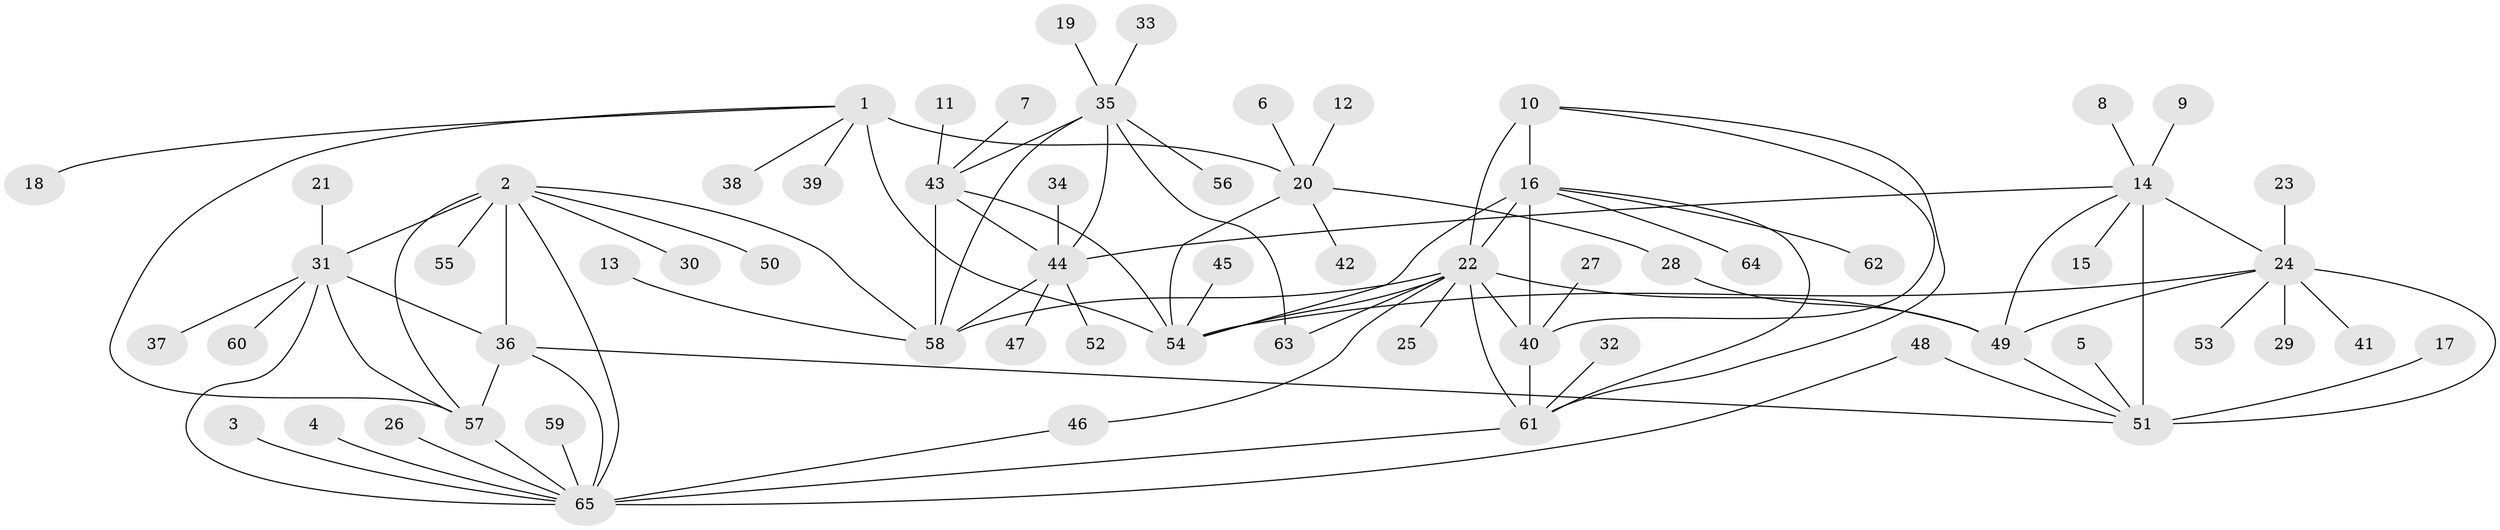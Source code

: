 // original degree distribution, {8: 0.05384615384615385, 7: 0.06153846153846154, 10: 0.038461538461538464, 9: 0.015384615384615385, 11: 0.023076923076923078, 14: 0.007692307692307693, 5: 0.015384615384615385, 12: 0.007692307692307693, 6: 0.007692307692307693, 2: 0.17692307692307693, 1: 0.5769230769230769, 3: 0.015384615384615385}
// Generated by graph-tools (version 1.1) at 2025/45/03/06/25 01:45:10]
// undirected, 65 vertices, 94 edges
graph export_dot {
graph [start="1"]
  node [color=gray90,style=filled];
  1;
  2;
  3;
  4;
  5;
  6;
  7;
  8;
  9;
  10;
  11;
  12;
  13;
  14;
  15;
  16;
  17;
  18;
  19;
  20;
  21;
  22;
  23;
  24;
  25;
  26;
  27;
  28;
  29;
  30;
  31;
  32;
  33;
  34;
  35;
  36;
  37;
  38;
  39;
  40;
  41;
  42;
  43;
  44;
  45;
  46;
  47;
  48;
  49;
  50;
  51;
  52;
  53;
  54;
  55;
  56;
  57;
  58;
  59;
  60;
  61;
  62;
  63;
  64;
  65;
  1 -- 18 [weight=1.0];
  1 -- 20 [weight=4.0];
  1 -- 38 [weight=1.0];
  1 -- 39 [weight=1.0];
  1 -- 54 [weight=4.0];
  1 -- 57 [weight=1.0];
  2 -- 30 [weight=1.0];
  2 -- 31 [weight=1.0];
  2 -- 36 [weight=2.0];
  2 -- 50 [weight=1.0];
  2 -- 55 [weight=1.0];
  2 -- 57 [weight=1.0];
  2 -- 58 [weight=1.0];
  2 -- 65 [weight=1.0];
  3 -- 65 [weight=1.0];
  4 -- 65 [weight=1.0];
  5 -- 51 [weight=1.0];
  6 -- 20 [weight=1.0];
  7 -- 43 [weight=1.0];
  8 -- 14 [weight=1.0];
  9 -- 14 [weight=1.0];
  10 -- 16 [weight=1.0];
  10 -- 22 [weight=2.0];
  10 -- 40 [weight=1.0];
  10 -- 61 [weight=1.0];
  11 -- 43 [weight=1.0];
  12 -- 20 [weight=1.0];
  13 -- 58 [weight=1.0];
  14 -- 15 [weight=1.0];
  14 -- 24 [weight=1.0];
  14 -- 44 [weight=1.0];
  14 -- 49 [weight=1.0];
  14 -- 51 [weight=3.0];
  16 -- 22 [weight=2.0];
  16 -- 40 [weight=1.0];
  16 -- 54 [weight=1.0];
  16 -- 61 [weight=1.0];
  16 -- 62 [weight=1.0];
  16 -- 64 [weight=1.0];
  17 -- 51 [weight=1.0];
  19 -- 35 [weight=1.0];
  20 -- 28 [weight=1.0];
  20 -- 42 [weight=1.0];
  20 -- 54 [weight=4.0];
  21 -- 31 [weight=1.0];
  22 -- 25 [weight=1.0];
  22 -- 40 [weight=2.0];
  22 -- 46 [weight=1.0];
  22 -- 49 [weight=2.0];
  22 -- 54 [weight=1.0];
  22 -- 58 [weight=1.0];
  22 -- 61 [weight=2.0];
  22 -- 63 [weight=1.0];
  23 -- 24 [weight=1.0];
  24 -- 29 [weight=1.0];
  24 -- 41 [weight=1.0];
  24 -- 49 [weight=1.0];
  24 -- 51 [weight=3.0];
  24 -- 53 [weight=1.0];
  24 -- 54 [weight=1.0];
  26 -- 65 [weight=1.0];
  27 -- 40 [weight=1.0];
  28 -- 49 [weight=1.0];
  31 -- 36 [weight=2.0];
  31 -- 37 [weight=1.0];
  31 -- 57 [weight=1.0];
  31 -- 60 [weight=1.0];
  31 -- 65 [weight=1.0];
  32 -- 61 [weight=1.0];
  33 -- 35 [weight=1.0];
  34 -- 44 [weight=1.0];
  35 -- 43 [weight=2.0];
  35 -- 44 [weight=2.0];
  35 -- 56 [weight=1.0];
  35 -- 58 [weight=4.0];
  35 -- 63 [weight=1.0];
  36 -- 51 [weight=1.0];
  36 -- 57 [weight=2.0];
  36 -- 65 [weight=2.0];
  40 -- 61 [weight=1.0];
  43 -- 44 [weight=1.0];
  43 -- 54 [weight=1.0];
  43 -- 58 [weight=2.0];
  44 -- 47 [weight=1.0];
  44 -- 52 [weight=1.0];
  44 -- 58 [weight=2.0];
  45 -- 54 [weight=1.0];
  46 -- 65 [weight=1.0];
  48 -- 51 [weight=1.0];
  48 -- 65 [weight=1.0];
  49 -- 51 [weight=3.0];
  57 -- 65 [weight=1.0];
  59 -- 65 [weight=1.0];
  61 -- 65 [weight=1.0];
}
